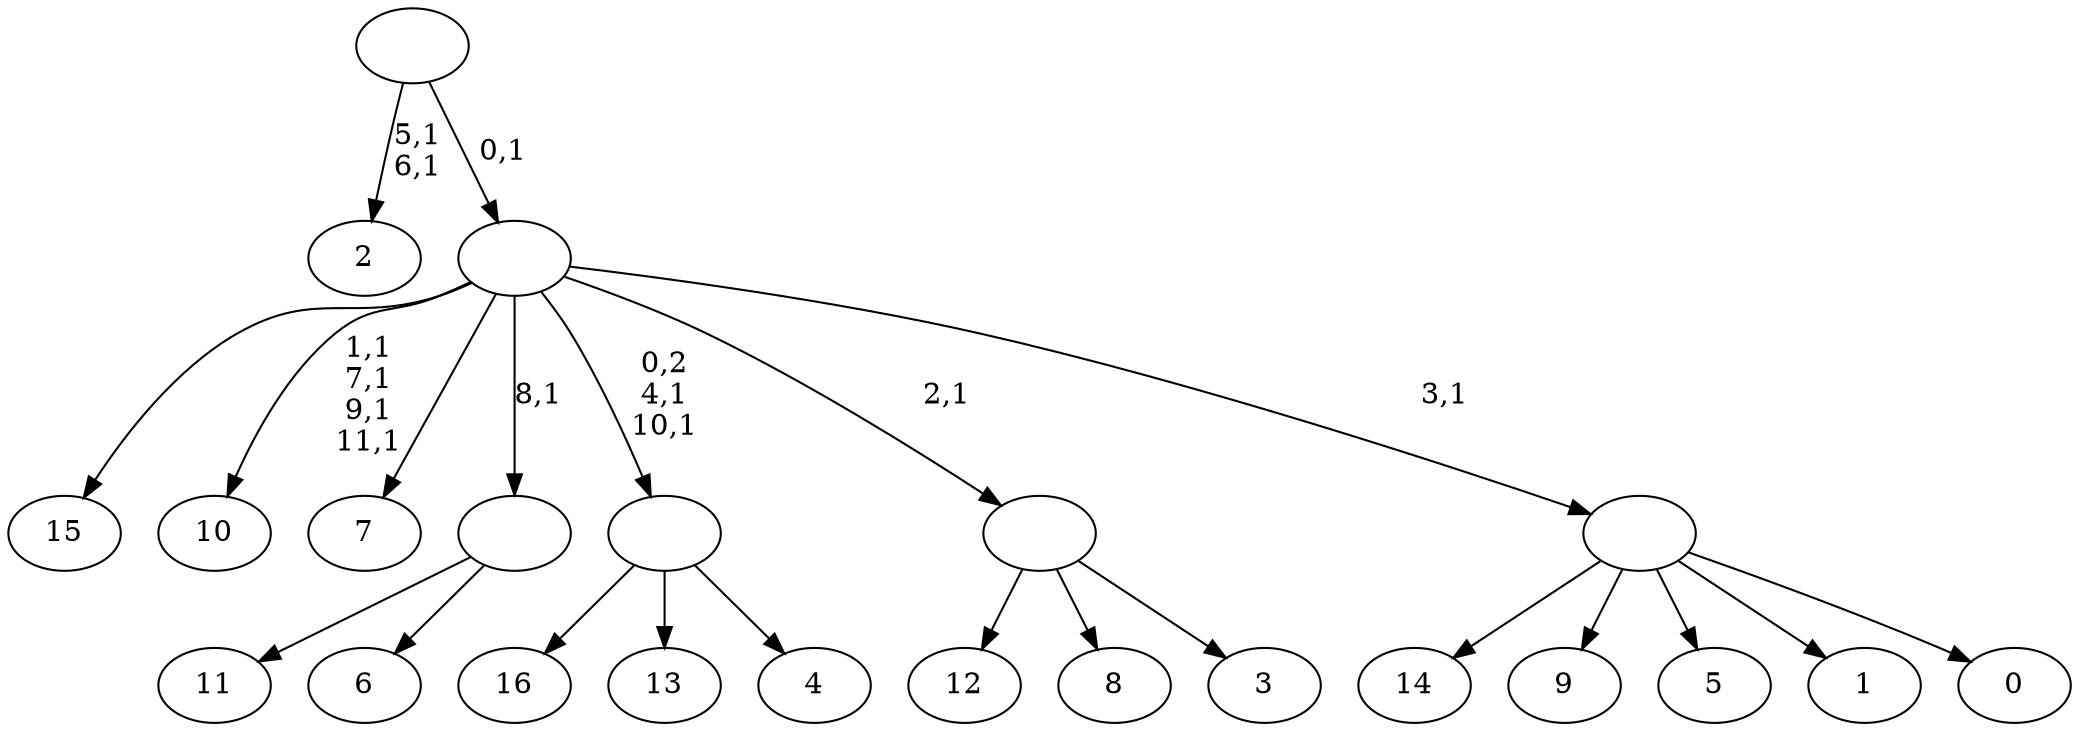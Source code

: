 digraph T {
	29 [label="16"]
	28 [label="15"]
	27 [label="14"]
	26 [label="13"]
	25 [label="12"]
	24 [label="11"]
	23 [label="10"]
	18 [label="9"]
	17 [label="8"]
	16 [label="7"]
	15 [label="6"]
	14 [label=""]
	13 [label="5"]
	12 [label="4"]
	11 [label=""]
	9 [label="3"]
	8 [label=""]
	7 [label="2"]
	4 [label="1"]
	3 [label="0"]
	2 [label=""]
	1 [label=""]
	0 [label=""]
	14 -> 24 [label=""]
	14 -> 15 [label=""]
	11 -> 29 [label=""]
	11 -> 26 [label=""]
	11 -> 12 [label=""]
	8 -> 25 [label=""]
	8 -> 17 [label=""]
	8 -> 9 [label=""]
	2 -> 27 [label=""]
	2 -> 18 [label=""]
	2 -> 13 [label=""]
	2 -> 4 [label=""]
	2 -> 3 [label=""]
	1 -> 11 [label="0,2\n4,1\n10,1"]
	1 -> 23 [label="1,1\n7,1\n9,1\n11,1"]
	1 -> 28 [label=""]
	1 -> 16 [label=""]
	1 -> 14 [label="8,1"]
	1 -> 8 [label="2,1"]
	1 -> 2 [label="3,1"]
	0 -> 7 [label="5,1\n6,1"]
	0 -> 1 [label="0,1"]
}
